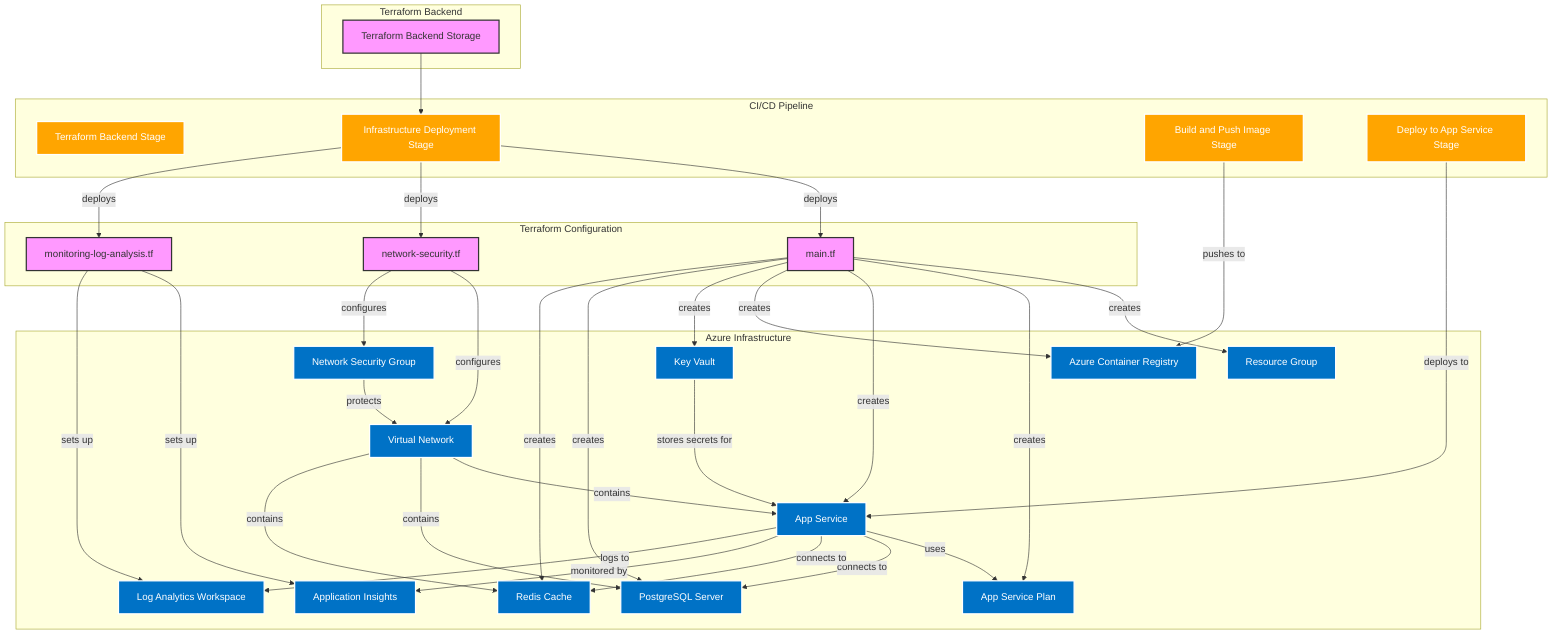 flowchart TD
    subgraph "Terraform Backend"
        TB[Terraform Backend Storage]
    end

    subgraph "Azure Infrastructure"
        RG[Resource Group]
        VNET[Virtual Network]
        ASP[App Service Plan]
        AS[App Service]
        ACR[Azure Container Registry]
        KV[Key Vault]
        PSQL[PostgreSQL Server]
        REDIS[Redis Cache]
        AI[Application Insights]
        LAW[Log Analytics Workspace]
        NSG[Network Security Group]
    end

    subgraph "Terraform Configuration"
        MF[main.tf]
        NF[network-security.tf]
        MLF[monitoring-log-analysis.tf]
    end

    subgraph "CI/CD Pipeline"
        TBS[Terraform Backend Stage]
        IDS[Infrastructure Deployment Stage]
        BPI[Build and Push Image Stage]
        DAS[Deploy to App Service Stage]
    end

    TB --> IDS
    MF --> |creates| RG & ASP & AS & ACR & KV & PSQL & REDIS
    NF --> |configures| VNET & NSG
    MLF --> |sets up| AI & LAW
    IDS --> |deploys| MF & NF & MLF
    BPI --> |pushes to| ACR
    DAS --> |deploys to| AS
    AS --> |uses| ASP
    AS --> |connects to| PSQL & REDIS
    AS --> |monitored by| AI
    AS --> |logs to| LAW
    VNET --> |contains| AS & PSQL & REDIS
    NSG --> |protects| VNET
    KV --> |stores secrets for| AS

    classDef terraform fill:#f9f,stroke:#333,stroke-width:2px;
    classDef azure fill:#0072C6,stroke:#fff,stroke-width:2px,color:#fff;
    classDef pipeline fill:#FFA500,stroke:#fff,stroke-width:2px,color:#fff;

    class TB,MF,NF,MLF terraform;
    class RG,VNET,ASP,AS,ACR,KV,PSQL,REDIS,AI,LAW,NSG azure;
    class TBS,IDS,BPI,DAS pipeline;